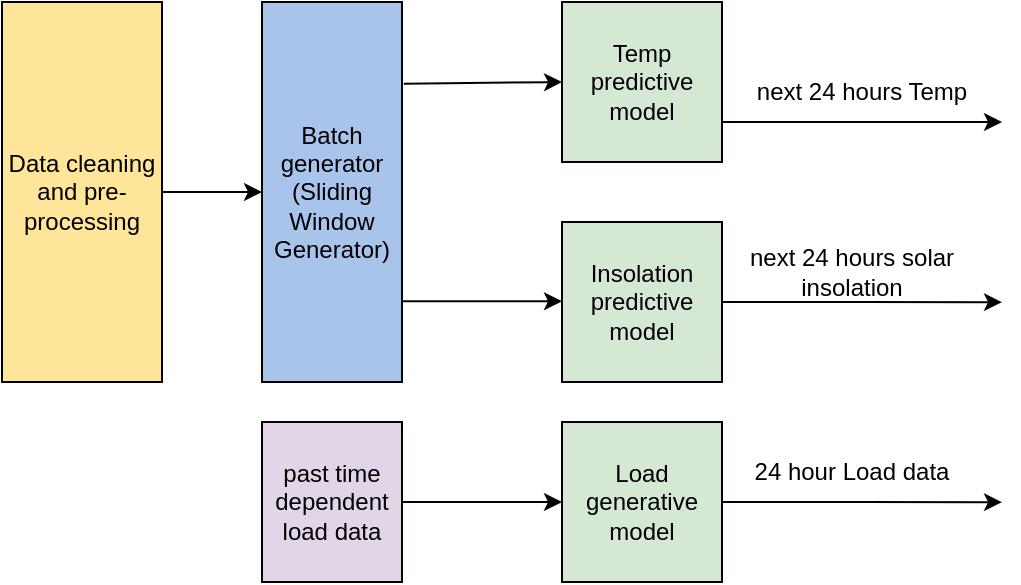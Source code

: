 <mxfile version="21.3.0" type="device">
  <diagram name="Page-1" id="H1PGqT8XWE3a4cPU0BGd">
    <mxGraphModel dx="1486" dy="672" grid="1" gridSize="10" guides="1" tooltips="1" connect="1" arrows="1" fold="1" page="1" pageScale="1" pageWidth="827" pageHeight="1169" math="0" shadow="0">
      <root>
        <mxCell id="0" />
        <mxCell id="1" parent="0" />
        <mxCell id="ZlJy2w6jFcB0dyE7aQjH-1" value="Temp predictive model" style="whiteSpace=wrap;html=1;aspect=fixed;fillColor=#D5E8D4;" vertex="1" parent="1">
          <mxGeometry x="440" y="280" width="80" height="80" as="geometry" />
        </mxCell>
        <mxCell id="ZlJy2w6jFcB0dyE7aQjH-16" style="edgeStyle=orthogonalEdgeStyle;rounded=0;orthogonalLoop=1;jettySize=auto;html=1;exitX=1;exitY=0.5;exitDx=0;exitDy=0;" edge="1" parent="1" source="ZlJy2w6jFcB0dyE7aQjH-2">
          <mxGeometry relative="1" as="geometry">
            <mxPoint x="660" y="530.069" as="targetPoint" />
          </mxGeometry>
        </mxCell>
        <mxCell id="ZlJy2w6jFcB0dyE7aQjH-2" value="Load generative model" style="whiteSpace=wrap;html=1;aspect=fixed;fillColor=#D5E8D4;" vertex="1" parent="1">
          <mxGeometry x="440" y="490" width="80" height="80" as="geometry" />
        </mxCell>
        <mxCell id="ZlJy2w6jFcB0dyE7aQjH-3" value="" style="endArrow=classic;html=1;rounded=0;entryX=0;entryY=0.5;entryDx=0;entryDy=0;exitX=1.013;exitY=0.215;exitDx=0;exitDy=0;exitPerimeter=0;" edge="1" parent="1" source="ZlJy2w6jFcB0dyE7aQjH-9" target="ZlJy2w6jFcB0dyE7aQjH-1">
          <mxGeometry width="50" height="50" relative="1" as="geometry">
            <mxPoint x="360" y="340.0" as="sourcePoint" />
            <mxPoint x="660" y="390" as="targetPoint" />
          </mxGeometry>
        </mxCell>
        <mxCell id="ZlJy2w6jFcB0dyE7aQjH-4" value="" style="endArrow=classic;html=1;rounded=0;entryX=0;entryY=0.75;entryDx=0;entryDy=0;" edge="1" parent="1">
          <mxGeometry width="50" height="50" relative="1" as="geometry">
            <mxPoint x="520" y="340" as="sourcePoint" />
            <mxPoint x="660" y="340" as="targetPoint" />
          </mxGeometry>
        </mxCell>
        <mxCell id="ZlJy2w6jFcB0dyE7aQjH-5" value="next 24 hours Temp" style="text;html=1;strokeColor=none;fillColor=none;align=center;verticalAlign=middle;whiteSpace=wrap;rounded=0;" vertex="1" parent="1">
          <mxGeometry x="530" y="310" width="120" height="30" as="geometry" />
        </mxCell>
        <mxCell id="ZlJy2w6jFcB0dyE7aQjH-15" style="edgeStyle=orthogonalEdgeStyle;rounded=0;orthogonalLoop=1;jettySize=auto;html=1;exitX=1;exitY=0.5;exitDx=0;exitDy=0;" edge="1" parent="1" source="ZlJy2w6jFcB0dyE7aQjH-8">
          <mxGeometry relative="1" as="geometry">
            <mxPoint x="660" y="430.069" as="targetPoint" />
          </mxGeometry>
        </mxCell>
        <mxCell id="ZlJy2w6jFcB0dyE7aQjH-8" value="Insolation predictive model" style="whiteSpace=wrap;html=1;aspect=fixed;fillColor=#D5E8D4;" vertex="1" parent="1">
          <mxGeometry x="440" y="390" width="80" height="80" as="geometry" />
        </mxCell>
        <mxCell id="ZlJy2w6jFcB0dyE7aQjH-9" value="Batch generator (Sliding Window Generator)" style="rounded=0;whiteSpace=wrap;html=1;fillColor=#A9C4EB;" vertex="1" parent="1">
          <mxGeometry x="290" y="280" width="70" height="190" as="geometry" />
        </mxCell>
        <mxCell id="ZlJy2w6jFcB0dyE7aQjH-10" value="" style="endArrow=classic;html=1;rounded=0;entryX=0;entryY=0.75;entryDx=0;entryDy=0;exitX=1;exitY=0.75;exitDx=0;exitDy=0;" edge="1" parent="1">
          <mxGeometry width="50" height="50" relative="1" as="geometry">
            <mxPoint x="360" y="429.66" as="sourcePoint" />
            <mxPoint x="440" y="429.66" as="targetPoint" />
          </mxGeometry>
        </mxCell>
        <mxCell id="ZlJy2w6jFcB0dyE7aQjH-11" value="Data cleaning and pre-processing" style="rounded=0;whiteSpace=wrap;html=1;fillColor=#FFE599;" vertex="1" parent="1">
          <mxGeometry x="160" y="280" width="80" height="190" as="geometry" />
        </mxCell>
        <mxCell id="ZlJy2w6jFcB0dyE7aQjH-12" value="" style="endArrow=classic;html=1;rounded=0;entryX=0;entryY=0.5;entryDx=0;entryDy=0;exitX=1;exitY=0.5;exitDx=0;exitDy=0;" edge="1" parent="1" source="ZlJy2w6jFcB0dyE7aQjH-11" target="ZlJy2w6jFcB0dyE7aQjH-9">
          <mxGeometry width="50" height="50" relative="1" as="geometry">
            <mxPoint x="240" y="390" as="sourcePoint" />
            <mxPoint x="290" y="340" as="targetPoint" />
          </mxGeometry>
        </mxCell>
        <mxCell id="ZlJy2w6jFcB0dyE7aQjH-14" style="edgeStyle=orthogonalEdgeStyle;rounded=0;orthogonalLoop=1;jettySize=auto;html=1;entryX=0;entryY=0.5;entryDx=0;entryDy=0;" edge="1" parent="1" source="ZlJy2w6jFcB0dyE7aQjH-13" target="ZlJy2w6jFcB0dyE7aQjH-2">
          <mxGeometry relative="1" as="geometry" />
        </mxCell>
        <mxCell id="ZlJy2w6jFcB0dyE7aQjH-13" value="past time dependent load data" style="rounded=0;whiteSpace=wrap;html=1;fillColor=#E1D5E7;" vertex="1" parent="1">
          <mxGeometry x="290" y="490" width="70" height="80" as="geometry" />
        </mxCell>
        <mxCell id="ZlJy2w6jFcB0dyE7aQjH-17" value="next 24 hours solar insolation" style="text;html=1;strokeColor=none;fillColor=none;align=center;verticalAlign=middle;whiteSpace=wrap;rounded=0;" vertex="1" parent="1">
          <mxGeometry x="530" y="400" width="110" height="30" as="geometry" />
        </mxCell>
        <mxCell id="ZlJy2w6jFcB0dyE7aQjH-18" value="24 hour Load data" style="text;html=1;strokeColor=none;fillColor=none;align=center;verticalAlign=middle;whiteSpace=wrap;rounded=0;" vertex="1" parent="1">
          <mxGeometry x="530" y="500" width="110" height="30" as="geometry" />
        </mxCell>
      </root>
    </mxGraphModel>
  </diagram>
</mxfile>
